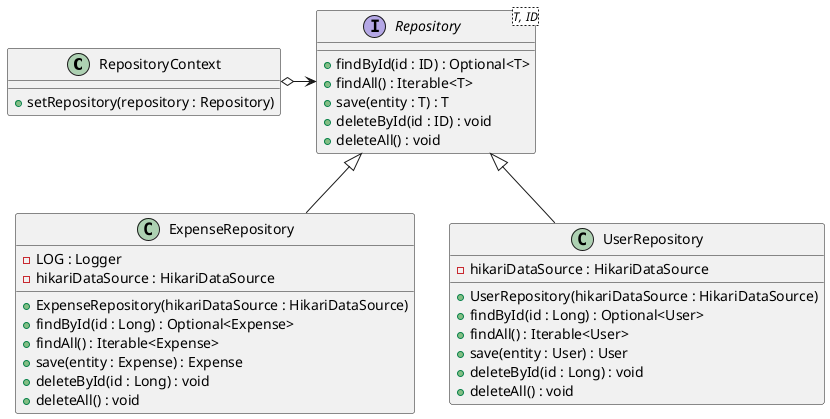 @startuml
class RepositoryContext {
    + setRepository(repository : Repository)
}

interface Repository<T, ID>{
     + findById(id : ID) : Optional<T>
     + findAll() : Iterable<T>
     + save(entity : T) : T
     + deleteById(id : ID) : void
     + deleteAll() : void
}

class ExpenseRepository {
    - LOG : Logger
    - hikariDataSource : HikariDataSource
    + ExpenseRepository(hikariDataSource : HikariDataSource)
    + findById(id : Long) : Optional<Expense>
    + findAll() : Iterable<Expense>
    + save(entity : Expense) : Expense
    + deleteById(id : Long) : void
    + deleteAll() : void
}

class UserRepository {
    - hikariDataSource : HikariDataSource
    + UserRepository(hikariDataSource : HikariDataSource)
    + findById(id : Long) : Optional<User>
    + findAll() : Iterable<User>
    + save(entity : User) : User
    + deleteById(id : Long) : void
    + deleteAll() : void
}

RepositoryContext o-> Repository
Repository <|-- UserRepository
Repository <|-- ExpenseRepository

@enduml